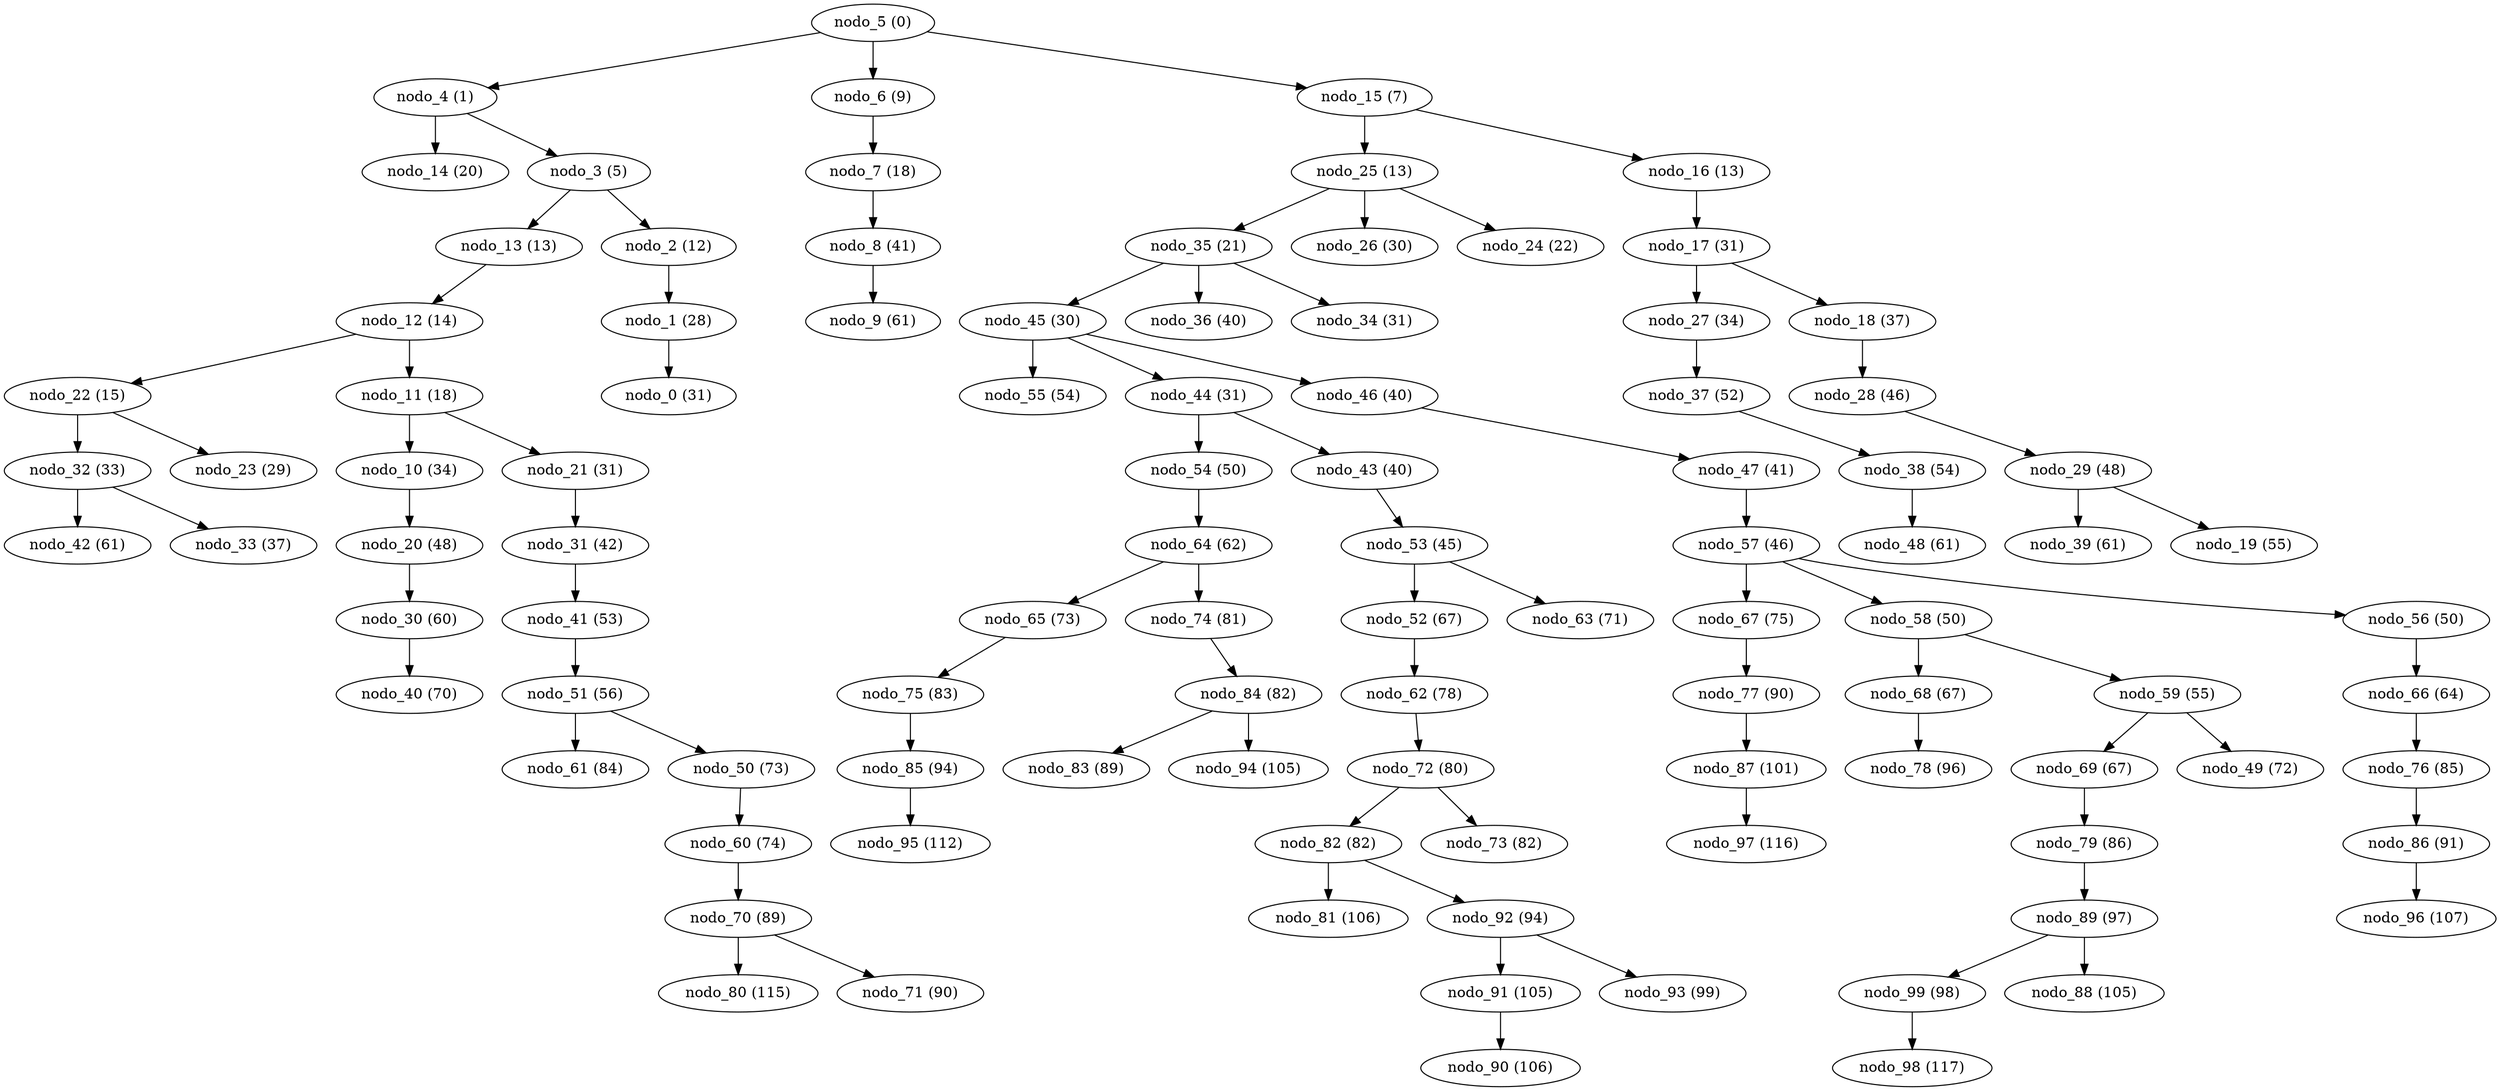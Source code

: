digraph Grid_columns_10_rows_10_Dijkstra_nodeSource_5 {
"nodo_98 (117)";
"nodo_99 (98)";
"nodo_97 (116)";
"nodo_87 (101)";
"nodo_80 (115)";
"nodo_70 (89)";
"nodo_95 (112)";
"nodo_85 (94)";
"nodo_83 (89)";
"nodo_84 (82)";
"nodo_71 (90)";
"nodo_96 (107)";
"nodo_86 (91)";
"nodo_88 (105)";
"nodo_89 (97)";
"nodo_90 (106)";
"nodo_91 (105)";
"nodo_81 (106)";
"nodo_82 (82)";
"nodo_94 (105)";
"nodo_92 (94)";
"nodo_93 (99)";
"nodo_75 (83)";
"nodo_77 (90)";
"nodo_79 (86)";
"nodo_78 (96)";
"nodo_68 (67)";
"nodo_76 (85)";
"nodo_67 (75)";
"nodo_60 (74)";
"nodo_73 (82)";
"nodo_72 (80)";
"nodo_69 (67)";
"nodo_66 (64)";
"nodo_65 (73)";
"nodo_64 (62)";
"nodo_61 (84)";
"nodo_51 (56)";
"nodo_74 (81)";
"nodo_62 (78)";
"nodo_40 (70)";
"nodo_30 (60)";
"nodo_52 (67)";
"nodo_57 (46)";
"nodo_50 (73)";
"nodo_49 (72)";
"nodo_59 (55)";
"nodo_63 (71)";
"nodo_53 (45)";
"nodo_48 (61)";
"nodo_38 (54)";
"nodo_58 (50)";
"nodo_56 (50)";
"nodo_20 (48)";
"nodo_54 (50)";
"nodo_42 (61)";
"nodo_32 (33)";
"nodo_39 (61)";
"nodo_29 (48)";
"nodo_9 (61)";
"nodo_8 (41)";
"nodo_37 (52)";
"nodo_19 (55)";
"nodo_41 (53)";
"nodo_55 (54)";
"nodo_45 (30)";
"nodo_10 (34)";
"nodo_31 (42)";
"nodo_33 (37)";
"nodo_27 (34)";
"nodo_44 (31)";
"nodo_28 (46)";
"nodo_18 (37)";
"nodo_47 (41)";
"nodo_43 (40)";
"nodo_21 (31)";
"nodo_46 (40)";
"nodo_23 (29)";
"nodo_22 (15)";
"nodo_7 (18)";
"nodo_36 (40)";
"nodo_35 (21)";
"nodo_17 (31)";
"nodo_11 (18)";
"nodo_12 (14)";
"nodo_13 (13)";
"nodo_26 (30)";
"nodo_25 (13)";
"nodo_34 (31)";
"nodo_16 (13)";
"nodo_0 (31)";
"nodo_1 (28)";
"nodo_2 (12)";
"nodo_24 (22)";
"nodo_14 (20)";
"nodo_4 (1)";
"nodo_6 (9)";
"nodo_15 (7)";
"nodo_3 (5)";
"nodo_5 (0)";
"nodo_99 (98)" -> "nodo_98 (117)" [weight=19];
"nodo_87 (101)" -> "nodo_97 (116)" [weight=15];
"nodo_70 (89)" -> "nodo_80 (115)" [weight=26];
"nodo_85 (94)" -> "nodo_95 (112)" [weight=18];
"nodo_84 (82)" -> "nodo_83 (89)" [weight=7];
"nodo_70 (89)" -> "nodo_71 (90)" [weight=1];
"nodo_86 (91)" -> "nodo_96 (107)" [weight=16];
"nodo_89 (97)" -> "nodo_88 (105)" [weight=8];
"nodo_91 (105)" -> "nodo_90 (106)" [weight=1];
"nodo_82 (82)" -> "nodo_81 (106)" [weight=24];
"nodo_84 (82)" -> "nodo_94 (105)" [weight=23];
"nodo_92 (94)" -> "nodo_91 (105)" [weight=11];
"nodo_92 (94)" -> "nodo_93 (99)" [weight=5];
"nodo_75 (83)" -> "nodo_85 (94)" [weight=11];
"nodo_77 (90)" -> "nodo_87 (101)" [weight=11];
"nodo_89 (97)" -> "nodo_99 (98)" [weight=1];
"nodo_79 (86)" -> "nodo_89 (97)" [weight=11];
"nodo_68 (67)" -> "nodo_78 (96)" [weight=29];
"nodo_82 (82)" -> "nodo_92 (94)" [weight=12];
"nodo_76 (85)" -> "nodo_86 (91)" [weight=6];
"nodo_67 (75)" -> "nodo_77 (90)" [weight=15];
"nodo_60 (74)" -> "nodo_70 (89)" [weight=15];
"nodo_72 (80)" -> "nodo_73 (82)" [weight=2];
"nodo_69 (67)" -> "nodo_79 (86)" [weight=19];
"nodo_66 (64)" -> "nodo_76 (85)" [weight=21];
"nodo_64 (62)" -> "nodo_65 (73)" [weight=11];
"nodo_51 (56)" -> "nodo_61 (84)" [weight=28];
"nodo_65 (73)" -> "nodo_75 (83)" [weight=10];
"nodo_74 (81)" -> "nodo_84 (82)" [weight=1];
"nodo_72 (80)" -> "nodo_82 (82)" [weight=2];
"nodo_64 (62)" -> "nodo_74 (81)" [weight=19];
"nodo_62 (78)" -> "nodo_72 (80)" [weight=2];
"nodo_30 (60)" -> "nodo_40 (70)" [weight=10];
"nodo_52 (67)" -> "nodo_62 (78)" [weight=11];
"nodo_57 (46)" -> "nodo_67 (75)" [weight=29];
"nodo_50 (73)" -> "nodo_60 (74)" [weight=1];
"nodo_51 (56)" -> "nodo_50 (73)" [weight=17];
"nodo_59 (55)" -> "nodo_49 (72)" [weight=17];
"nodo_53 (45)" -> "nodo_63 (71)" [weight=26];
"nodo_38 (54)" -> "nodo_48 (61)" [weight=7];
"nodo_59 (55)" -> "nodo_69 (67)" [weight=12];
"nodo_58 (50)" -> "nodo_68 (67)" [weight=17];
"nodo_53 (45)" -> "nodo_52 (67)" [weight=22];
"nodo_56 (50)" -> "nodo_66 (64)" [weight=14];
"nodo_20 (48)" -> "nodo_30 (60)" [weight=12];
"nodo_54 (50)" -> "nodo_64 (62)" [weight=12];
"nodo_32 (33)" -> "nodo_42 (61)" [weight=28];
"nodo_29 (48)" -> "nodo_39 (61)" [weight=13];
"nodo_8 (41)" -> "nodo_9 (61)" [weight=20];
"nodo_37 (52)" -> "nodo_38 (54)" [weight=2];
"nodo_29 (48)" -> "nodo_19 (55)" [weight=7];
"nodo_41 (53)" -> "nodo_51 (56)" [weight=3];
"nodo_58 (50)" -> "nodo_59 (55)" [weight=5];
"nodo_45 (30)" -> "nodo_55 (54)" [weight=24];
"nodo_10 (34)" -> "nodo_20 (48)" [weight=14];
"nodo_31 (42)" -> "nodo_41 (53)" [weight=11];
"nodo_32 (33)" -> "nodo_33 (37)" [weight=4];
"nodo_27 (34)" -> "nodo_37 (52)" [weight=18];
"nodo_57 (46)" -> "nodo_56 (50)" [weight=4];
"nodo_57 (46)" -> "nodo_58 (50)" [weight=4];
"nodo_44 (31)" -> "nodo_54 (50)" [weight=19];
"nodo_28 (46)" -> "nodo_29 (48)" [weight=2];
"nodo_18 (37)" -> "nodo_28 (46)" [weight=9];
"nodo_47 (41)" -> "nodo_57 (46)" [weight=5];
"nodo_43 (40)" -> "nodo_53 (45)" [weight=5];
"nodo_21 (31)" -> "nodo_31 (42)" [weight=11];
"nodo_46 (40)" -> "nodo_47 (41)" [weight=1];
"nodo_22 (15)" -> "nodo_23 (29)" [weight=14];
"nodo_7 (18)" -> "nodo_8 (41)" [weight=23];
"nodo_45 (30)" -> "nodo_46 (40)" [weight=10];
"nodo_44 (31)" -> "nodo_43 (40)" [weight=9];
"nodo_35 (21)" -> "nodo_36 (40)" [weight=19];
"nodo_17 (31)" -> "nodo_18 (37)" [weight=6];
"nodo_17 (31)" -> "nodo_27 (34)" [weight=3];
"nodo_11 (18)" -> "nodo_21 (31)" [weight=13];
"nodo_13 (13)" -> "nodo_12 (14)" [weight=1];
"nodo_11 (18)" -> "nodo_10 (34)" [weight=16];
"nodo_22 (15)" -> "nodo_32 (33)" [weight=18];
"nodo_25 (13)" -> "nodo_26 (30)" [weight=17];
"nodo_45 (30)" -> "nodo_44 (31)" [weight=1];
"nodo_35 (21)" -> "nodo_34 (31)" [weight=10];
"nodo_16 (13)" -> "nodo_17 (31)" [weight=18];
"nodo_1 (28)" -> "nodo_0 (31)" [weight=3];
"nodo_35 (21)" -> "nodo_45 (30)" [weight=9];
"nodo_2 (12)" -> "nodo_1 (28)" [weight=16];
"nodo_25 (13)" -> "nodo_24 (22)" [weight=9];
"nodo_25 (13)" -> "nodo_35 (21)" [weight=8];
"nodo_4 (1)" -> "nodo_14 (20)" [weight=19];
"nodo_12 (14)" -> "nodo_11 (18)" [weight=4];
"nodo_6 (9)" -> "nodo_7 (18)" [weight=9];
"nodo_12 (14)" -> "nodo_22 (15)" [weight=1];
"nodo_15 (7)" -> "nodo_25 (13)" [weight=6];
"nodo_15 (7)" -> "nodo_16 (13)" [weight=6];
"nodo_3 (5)" -> "nodo_13 (13)" [weight=8];
"nodo_3 (5)" -> "nodo_2 (12)" [weight=7];
"nodo_5 (0)" -> "nodo_6 (9)" [weight=9];
"nodo_5 (0)" -> "nodo_15 (7)" [weight=7];
"nodo_4 (1)" -> "nodo_3 (5)" [weight=4];
"nodo_5 (0)" -> "nodo_4 (1)" [weight=1];
}